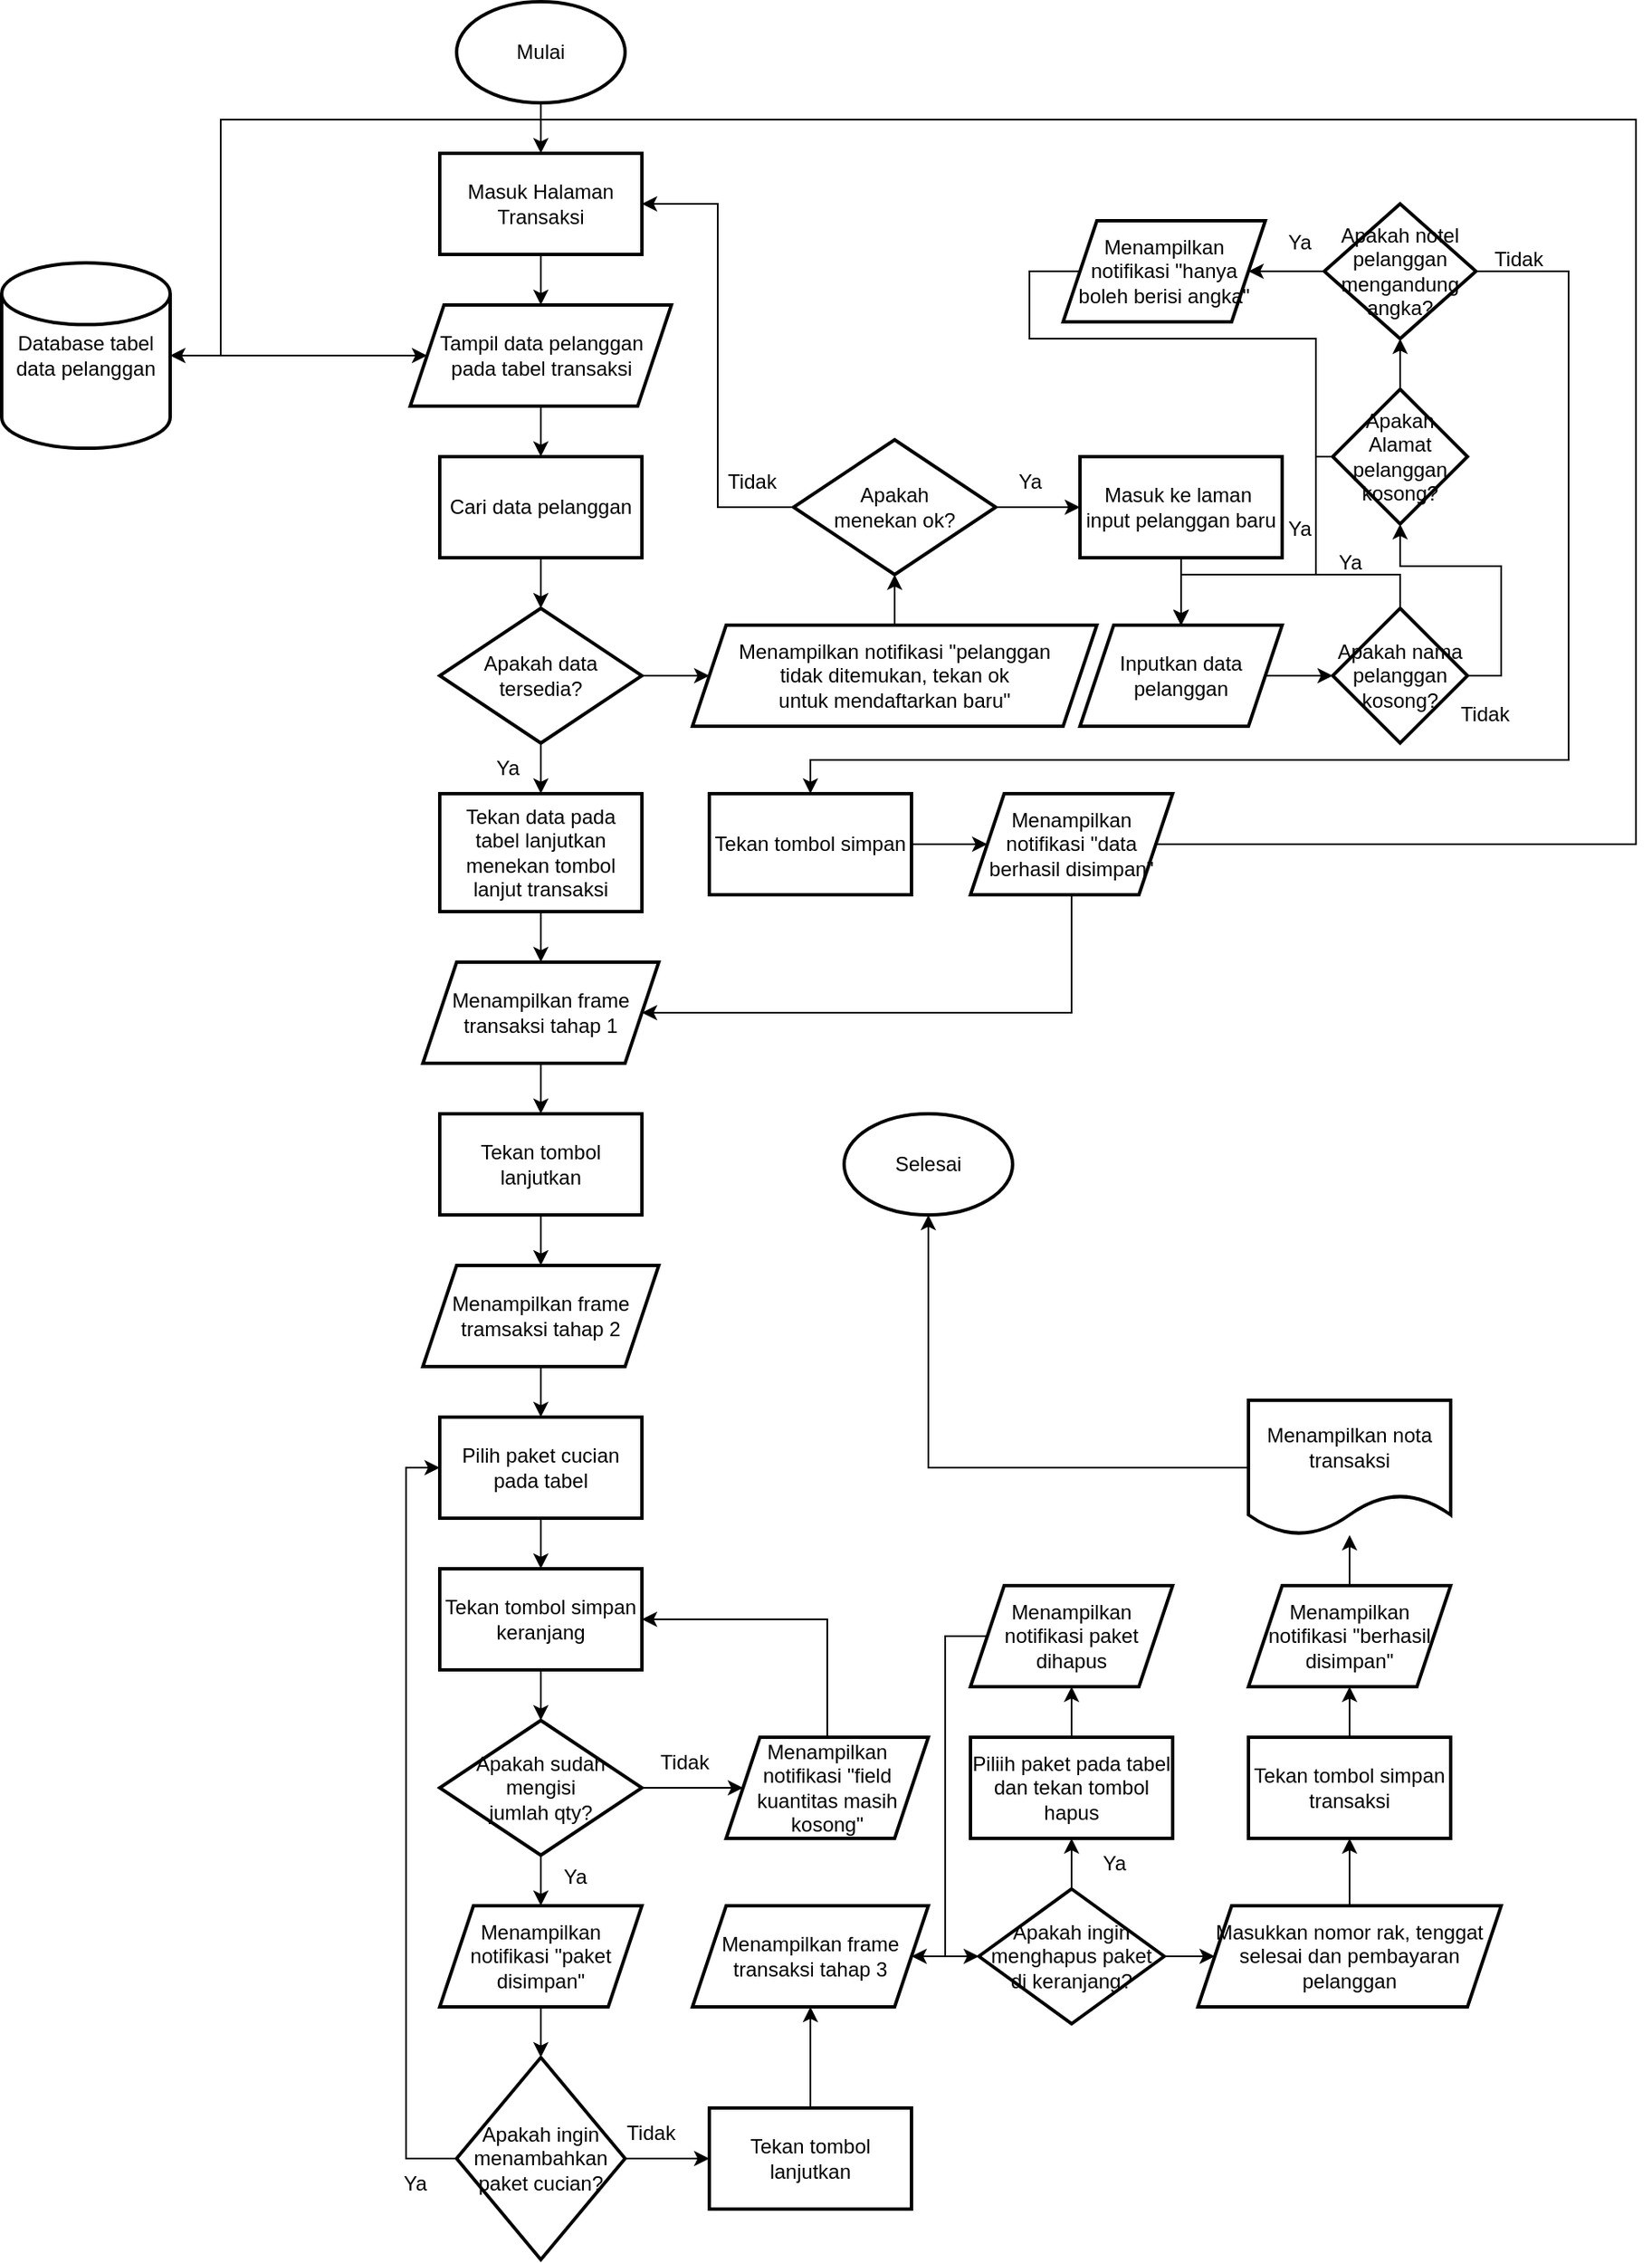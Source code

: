 <mxfile version="21.3.8" type="device">
  <diagram name="Page-1" id="VB5oJ_mPCwFUuGtg5y6U">
    <mxGraphModel dx="1257" dy="660" grid="1" gridSize="10" guides="1" tooltips="1" connect="1" arrows="1" fold="1" page="1" pageScale="1" pageWidth="850" pageHeight="1100" math="0" shadow="0">
      <root>
        <mxCell id="0" />
        <mxCell id="1" parent="0" />
        <mxCell id="tGeZQTuuQTeASp7AfzHy-5" value="" style="edgeStyle=orthogonalEdgeStyle;rounded=0;orthogonalLoop=1;jettySize=auto;html=1;" edge="1" parent="1" source="tGeZQTuuQTeASp7AfzHy-1" target="tGeZQTuuQTeASp7AfzHy-4">
          <mxGeometry relative="1" as="geometry" />
        </mxCell>
        <mxCell id="tGeZQTuuQTeASp7AfzHy-1" value="Mulai" style="strokeWidth=2;html=1;shape=mxgraph.flowchart.start_1;whiteSpace=wrap;" vertex="1" parent="1">
          <mxGeometry x="340" y="30" width="100" height="60" as="geometry" />
        </mxCell>
        <mxCell id="tGeZQTuuQTeASp7AfzHy-11" value="" style="edgeStyle=orthogonalEdgeStyle;rounded=0;orthogonalLoop=1;jettySize=auto;html=1;" edge="1" parent="1" source="tGeZQTuuQTeASp7AfzHy-4" target="tGeZQTuuQTeASp7AfzHy-10">
          <mxGeometry relative="1" as="geometry" />
        </mxCell>
        <mxCell id="tGeZQTuuQTeASp7AfzHy-4" value="Masuk Halaman Transaksi" style="whiteSpace=wrap;html=1;strokeWidth=2;" vertex="1" parent="1">
          <mxGeometry x="330" y="120" width="120" height="60" as="geometry" />
        </mxCell>
        <mxCell id="tGeZQTuuQTeASp7AfzHy-18" value="" style="edgeStyle=orthogonalEdgeStyle;rounded=0;orthogonalLoop=1;jettySize=auto;html=1;" edge="1" parent="1" source="tGeZQTuuQTeASp7AfzHy-10" target="tGeZQTuuQTeASp7AfzHy-17">
          <mxGeometry relative="1" as="geometry" />
        </mxCell>
        <mxCell id="tGeZQTuuQTeASp7AfzHy-10" value="Tampil data pelanggan &lt;br&gt;pada tabel transaksi" style="shape=parallelogram;perimeter=parallelogramPerimeter;whiteSpace=wrap;html=1;fixedSize=1;strokeWidth=2;" vertex="1" parent="1">
          <mxGeometry x="312.5" y="210" width="155" height="60" as="geometry" />
        </mxCell>
        <mxCell id="tGeZQTuuQTeASp7AfzHy-16" style="edgeStyle=orthogonalEdgeStyle;rounded=0;orthogonalLoop=1;jettySize=auto;html=1;entryX=0;entryY=0.5;entryDx=0;entryDy=0;" edge="1" parent="1" source="tGeZQTuuQTeASp7AfzHy-15" target="tGeZQTuuQTeASp7AfzHy-10">
          <mxGeometry relative="1" as="geometry" />
        </mxCell>
        <mxCell id="tGeZQTuuQTeASp7AfzHy-15" value="Database tabel data pelanggan" style="strokeWidth=2;html=1;shape=mxgraph.flowchart.database;whiteSpace=wrap;" vertex="1" parent="1">
          <mxGeometry x="70" y="185" width="100" height="110" as="geometry" />
        </mxCell>
        <mxCell id="tGeZQTuuQTeASp7AfzHy-20" value="" style="edgeStyle=orthogonalEdgeStyle;rounded=0;orthogonalLoop=1;jettySize=auto;html=1;" edge="1" parent="1" source="tGeZQTuuQTeASp7AfzHy-17" target="tGeZQTuuQTeASp7AfzHy-19">
          <mxGeometry relative="1" as="geometry" />
        </mxCell>
        <mxCell id="tGeZQTuuQTeASp7AfzHy-17" value="Cari data pelanggan" style="whiteSpace=wrap;html=1;strokeWidth=2;" vertex="1" parent="1">
          <mxGeometry x="330" y="300" width="120" height="60" as="geometry" />
        </mxCell>
        <mxCell id="tGeZQTuuQTeASp7AfzHy-23" value="" style="edgeStyle=orthogonalEdgeStyle;rounded=0;orthogonalLoop=1;jettySize=auto;html=1;" edge="1" parent="1" source="tGeZQTuuQTeASp7AfzHy-19" target="tGeZQTuuQTeASp7AfzHy-22">
          <mxGeometry relative="1" as="geometry" />
        </mxCell>
        <mxCell id="tGeZQTuuQTeASp7AfzHy-26" value="" style="edgeStyle=orthogonalEdgeStyle;rounded=0;orthogonalLoop=1;jettySize=auto;html=1;" edge="1" parent="1" source="tGeZQTuuQTeASp7AfzHy-19" target="tGeZQTuuQTeASp7AfzHy-25">
          <mxGeometry relative="1" as="geometry" />
        </mxCell>
        <mxCell id="tGeZQTuuQTeASp7AfzHy-19" value="Apakah data tersedia?" style="rhombus;whiteSpace=wrap;html=1;strokeWidth=2;" vertex="1" parent="1">
          <mxGeometry x="330" y="390" width="120" height="80" as="geometry" />
        </mxCell>
        <mxCell id="tGeZQTuuQTeASp7AfzHy-36" value="" style="edgeStyle=orthogonalEdgeStyle;rounded=0;orthogonalLoop=1;jettySize=auto;html=1;" edge="1" parent="1" source="tGeZQTuuQTeASp7AfzHy-22" target="tGeZQTuuQTeASp7AfzHy-35">
          <mxGeometry relative="1" as="geometry" />
        </mxCell>
        <mxCell id="tGeZQTuuQTeASp7AfzHy-22" value="Tekan data pada tabel lanjutkan menekan tombol lanjut transaksi" style="whiteSpace=wrap;html=1;strokeWidth=2;" vertex="1" parent="1">
          <mxGeometry x="330" y="500" width="120" height="70" as="geometry" />
        </mxCell>
        <mxCell id="tGeZQTuuQTeASp7AfzHy-24" value="Ya" style="text;html=1;align=center;verticalAlign=middle;resizable=0;points=[];autosize=1;strokeColor=none;fillColor=none;" vertex="1" parent="1">
          <mxGeometry x="350" y="470" width="40" height="30" as="geometry" />
        </mxCell>
        <mxCell id="tGeZQTuuQTeASp7AfzHy-28" value="" style="edgeStyle=orthogonalEdgeStyle;rounded=0;orthogonalLoop=1;jettySize=auto;html=1;" edge="1" parent="1" source="tGeZQTuuQTeASp7AfzHy-25" target="tGeZQTuuQTeASp7AfzHy-27">
          <mxGeometry relative="1" as="geometry" />
        </mxCell>
        <mxCell id="tGeZQTuuQTeASp7AfzHy-25" value="Menampilkan notifikasi &quot;pelanggan &lt;br&gt;tidak ditemukan, tekan ok &lt;br&gt;untuk mendaftarkan baru&quot;" style="shape=parallelogram;perimeter=parallelogramPerimeter;whiteSpace=wrap;html=1;fixedSize=1;strokeWidth=2;" vertex="1" parent="1">
          <mxGeometry x="480" y="400" width="240" height="60" as="geometry" />
        </mxCell>
        <mxCell id="tGeZQTuuQTeASp7AfzHy-30" style="edgeStyle=orthogonalEdgeStyle;rounded=0;orthogonalLoop=1;jettySize=auto;html=1;exitX=0;exitY=0.5;exitDx=0;exitDy=0;entryX=1;entryY=0.5;entryDx=0;entryDy=0;" edge="1" parent="1" source="tGeZQTuuQTeASp7AfzHy-27" target="tGeZQTuuQTeASp7AfzHy-4">
          <mxGeometry relative="1" as="geometry" />
        </mxCell>
        <mxCell id="tGeZQTuuQTeASp7AfzHy-33" value="" style="edgeStyle=orthogonalEdgeStyle;rounded=0;orthogonalLoop=1;jettySize=auto;html=1;" edge="1" parent="1" source="tGeZQTuuQTeASp7AfzHy-27" target="tGeZQTuuQTeASp7AfzHy-32">
          <mxGeometry relative="1" as="geometry" />
        </mxCell>
        <mxCell id="tGeZQTuuQTeASp7AfzHy-27" value="Apakah&lt;br&gt;menekan ok?" style="rhombus;whiteSpace=wrap;html=1;strokeWidth=2;" vertex="1" parent="1">
          <mxGeometry x="540" y="290" width="120" height="80" as="geometry" />
        </mxCell>
        <mxCell id="tGeZQTuuQTeASp7AfzHy-31" value="Tidak" style="text;html=1;align=center;verticalAlign=middle;resizable=0;points=[];autosize=1;strokeColor=none;fillColor=none;" vertex="1" parent="1">
          <mxGeometry x="490" y="300" width="50" height="30" as="geometry" />
        </mxCell>
        <mxCell id="tGeZQTuuQTeASp7AfzHy-95" value="" style="edgeStyle=orthogonalEdgeStyle;rounded=0;orthogonalLoop=1;jettySize=auto;html=1;" edge="1" parent="1" source="tGeZQTuuQTeASp7AfzHy-32" target="tGeZQTuuQTeASp7AfzHy-94">
          <mxGeometry relative="1" as="geometry" />
        </mxCell>
        <mxCell id="tGeZQTuuQTeASp7AfzHy-32" value="Masuk ke laman&amp;nbsp;&lt;br&gt;input pelanggan baru" style="whiteSpace=wrap;html=1;strokeWidth=2;" vertex="1" parent="1">
          <mxGeometry x="710" y="300" width="120" height="60" as="geometry" />
        </mxCell>
        <mxCell id="tGeZQTuuQTeASp7AfzHy-34" value="Ya" style="text;html=1;align=center;verticalAlign=middle;resizable=0;points=[];autosize=1;strokeColor=none;fillColor=none;" vertex="1" parent="1">
          <mxGeometry x="660" y="300" width="40" height="30" as="geometry" />
        </mxCell>
        <mxCell id="tGeZQTuuQTeASp7AfzHy-38" value="" style="edgeStyle=orthogonalEdgeStyle;rounded=0;orthogonalLoop=1;jettySize=auto;html=1;" edge="1" parent="1" source="tGeZQTuuQTeASp7AfzHy-35" target="tGeZQTuuQTeASp7AfzHy-37">
          <mxGeometry relative="1" as="geometry" />
        </mxCell>
        <mxCell id="tGeZQTuuQTeASp7AfzHy-35" value="Menampilkan frame&lt;br&gt;transaksi tahap 1" style="shape=parallelogram;perimeter=parallelogramPerimeter;whiteSpace=wrap;html=1;fixedSize=1;strokeWidth=2;" vertex="1" parent="1">
          <mxGeometry x="320" y="600" width="140" height="60" as="geometry" />
        </mxCell>
        <mxCell id="tGeZQTuuQTeASp7AfzHy-40" value="" style="edgeStyle=orthogonalEdgeStyle;rounded=0;orthogonalLoop=1;jettySize=auto;html=1;" edge="1" parent="1" source="tGeZQTuuQTeASp7AfzHy-37" target="tGeZQTuuQTeASp7AfzHy-39">
          <mxGeometry relative="1" as="geometry" />
        </mxCell>
        <mxCell id="tGeZQTuuQTeASp7AfzHy-37" value="Tekan tombol lanjutkan" style="whiteSpace=wrap;html=1;strokeWidth=2;" vertex="1" parent="1">
          <mxGeometry x="330" y="690" width="120" height="60" as="geometry" />
        </mxCell>
        <mxCell id="tGeZQTuuQTeASp7AfzHy-42" value="" style="edgeStyle=orthogonalEdgeStyle;rounded=0;orthogonalLoop=1;jettySize=auto;html=1;" edge="1" parent="1" source="tGeZQTuuQTeASp7AfzHy-39" target="tGeZQTuuQTeASp7AfzHy-41">
          <mxGeometry relative="1" as="geometry" />
        </mxCell>
        <mxCell id="tGeZQTuuQTeASp7AfzHy-39" value="Menampilkan frame&lt;br&gt;tramsaksi tahap 2" style="shape=parallelogram;perimeter=parallelogramPerimeter;whiteSpace=wrap;html=1;fixedSize=1;strokeWidth=2;" vertex="1" parent="1">
          <mxGeometry x="320" y="780" width="140" height="60" as="geometry" />
        </mxCell>
        <mxCell id="tGeZQTuuQTeASp7AfzHy-48" value="" style="edgeStyle=orthogonalEdgeStyle;rounded=0;orthogonalLoop=1;jettySize=auto;html=1;" edge="1" parent="1" source="tGeZQTuuQTeASp7AfzHy-41" target="tGeZQTuuQTeASp7AfzHy-47">
          <mxGeometry relative="1" as="geometry" />
        </mxCell>
        <mxCell id="tGeZQTuuQTeASp7AfzHy-41" value="Pilih paket cucian pada tabel" style="whiteSpace=wrap;html=1;strokeWidth=2;" vertex="1" parent="1">
          <mxGeometry x="330" y="870" width="120" height="60" as="geometry" />
        </mxCell>
        <mxCell id="tGeZQTuuQTeASp7AfzHy-50" value="" style="edgeStyle=orthogonalEdgeStyle;rounded=0;orthogonalLoop=1;jettySize=auto;html=1;" edge="1" parent="1" source="tGeZQTuuQTeASp7AfzHy-47" target="tGeZQTuuQTeASp7AfzHy-49">
          <mxGeometry relative="1" as="geometry" />
        </mxCell>
        <mxCell id="tGeZQTuuQTeASp7AfzHy-47" value="Tekan tombol simpan keranjang" style="whiteSpace=wrap;html=1;strokeWidth=2;" vertex="1" parent="1">
          <mxGeometry x="330" y="960" width="120" height="60" as="geometry" />
        </mxCell>
        <mxCell id="tGeZQTuuQTeASp7AfzHy-52" value="" style="edgeStyle=orthogonalEdgeStyle;rounded=0;orthogonalLoop=1;jettySize=auto;html=1;" edge="1" parent="1" source="tGeZQTuuQTeASp7AfzHy-49" target="tGeZQTuuQTeASp7AfzHy-51">
          <mxGeometry relative="1" as="geometry" />
        </mxCell>
        <mxCell id="tGeZQTuuQTeASp7AfzHy-55" value="" style="edgeStyle=orthogonalEdgeStyle;rounded=0;orthogonalLoop=1;jettySize=auto;html=1;" edge="1" parent="1" source="tGeZQTuuQTeASp7AfzHy-49" target="tGeZQTuuQTeASp7AfzHy-54">
          <mxGeometry relative="1" as="geometry" />
        </mxCell>
        <mxCell id="tGeZQTuuQTeASp7AfzHy-49" value="Apakah sudah mengisi &lt;br&gt;jumlah qty?" style="rhombus;whiteSpace=wrap;html=1;strokeWidth=2;" vertex="1" parent="1">
          <mxGeometry x="330" y="1050" width="120" height="80" as="geometry" />
        </mxCell>
        <mxCell id="tGeZQTuuQTeASp7AfzHy-57" style="edgeStyle=orthogonalEdgeStyle;rounded=0;orthogonalLoop=1;jettySize=auto;html=1;exitX=0.5;exitY=0;exitDx=0;exitDy=0;entryX=1;entryY=0.5;entryDx=0;entryDy=0;" edge="1" parent="1" source="tGeZQTuuQTeASp7AfzHy-51" target="tGeZQTuuQTeASp7AfzHy-47">
          <mxGeometry relative="1" as="geometry" />
        </mxCell>
        <mxCell id="tGeZQTuuQTeASp7AfzHy-51" value="Menampilkan notifikasi &quot;field kuantitas masih kosong&quot;" style="shape=parallelogram;perimeter=parallelogramPerimeter;whiteSpace=wrap;html=1;fixedSize=1;strokeWidth=2;" vertex="1" parent="1">
          <mxGeometry x="500" y="1060" width="120" height="60" as="geometry" />
        </mxCell>
        <mxCell id="tGeZQTuuQTeASp7AfzHy-53" value="Tidak" style="text;html=1;align=center;verticalAlign=middle;resizable=0;points=[];autosize=1;strokeColor=none;fillColor=none;" vertex="1" parent="1">
          <mxGeometry x="450" y="1060" width="50" height="30" as="geometry" />
        </mxCell>
        <mxCell id="tGeZQTuuQTeASp7AfzHy-59" value="" style="edgeStyle=orthogonalEdgeStyle;rounded=0;orthogonalLoop=1;jettySize=auto;html=1;" edge="1" parent="1" source="tGeZQTuuQTeASp7AfzHy-54" target="tGeZQTuuQTeASp7AfzHy-58">
          <mxGeometry relative="1" as="geometry" />
        </mxCell>
        <mxCell id="tGeZQTuuQTeASp7AfzHy-54" value="Menampilkan notifikasi &quot;paket disimpan&quot;" style="shape=parallelogram;perimeter=parallelogramPerimeter;whiteSpace=wrap;html=1;fixedSize=1;strokeWidth=2;" vertex="1" parent="1">
          <mxGeometry x="330" y="1160" width="120" height="60" as="geometry" />
        </mxCell>
        <mxCell id="tGeZQTuuQTeASp7AfzHy-56" value="Ya" style="text;html=1;align=center;verticalAlign=middle;resizable=0;points=[];autosize=1;strokeColor=none;fillColor=none;" vertex="1" parent="1">
          <mxGeometry x="390" y="1128" width="40" height="30" as="geometry" />
        </mxCell>
        <mxCell id="tGeZQTuuQTeASp7AfzHy-60" style="edgeStyle=orthogonalEdgeStyle;rounded=0;orthogonalLoop=1;jettySize=auto;html=1;exitX=0;exitY=0.5;exitDx=0;exitDy=0;entryX=0;entryY=0.5;entryDx=0;entryDy=0;" edge="1" parent="1" source="tGeZQTuuQTeASp7AfzHy-58" target="tGeZQTuuQTeASp7AfzHy-41">
          <mxGeometry relative="1" as="geometry" />
        </mxCell>
        <mxCell id="tGeZQTuuQTeASp7AfzHy-63" value="" style="edgeStyle=orthogonalEdgeStyle;rounded=0;orthogonalLoop=1;jettySize=auto;html=1;" edge="1" parent="1" source="tGeZQTuuQTeASp7AfzHy-58" target="tGeZQTuuQTeASp7AfzHy-62">
          <mxGeometry relative="1" as="geometry" />
        </mxCell>
        <mxCell id="tGeZQTuuQTeASp7AfzHy-58" value="Apakah ingin menambahkan paket cucian?" style="rhombus;whiteSpace=wrap;html=1;strokeWidth=2;" vertex="1" parent="1">
          <mxGeometry x="340" y="1250" width="100" height="120" as="geometry" />
        </mxCell>
        <mxCell id="tGeZQTuuQTeASp7AfzHy-61" value="Ya" style="text;html=1;align=center;verticalAlign=middle;resizable=0;points=[];autosize=1;strokeColor=none;fillColor=none;" vertex="1" parent="1">
          <mxGeometry x="295" y="1310" width="40" height="30" as="geometry" />
        </mxCell>
        <mxCell id="tGeZQTuuQTeASp7AfzHy-71" value="" style="edgeStyle=orthogonalEdgeStyle;rounded=0;orthogonalLoop=1;jettySize=auto;html=1;" edge="1" parent="1" source="tGeZQTuuQTeASp7AfzHy-62" target="tGeZQTuuQTeASp7AfzHy-70">
          <mxGeometry relative="1" as="geometry" />
        </mxCell>
        <mxCell id="tGeZQTuuQTeASp7AfzHy-62" value="Tekan tombol lanjutkan" style="whiteSpace=wrap;html=1;strokeWidth=2;" vertex="1" parent="1">
          <mxGeometry x="490" y="1280" width="120" height="60" as="geometry" />
        </mxCell>
        <mxCell id="tGeZQTuuQTeASp7AfzHy-64" value="Tidak" style="text;html=1;align=center;verticalAlign=middle;resizable=0;points=[];autosize=1;strokeColor=none;fillColor=none;" vertex="1" parent="1">
          <mxGeometry x="430" y="1280" width="50" height="30" as="geometry" />
        </mxCell>
        <mxCell id="tGeZQTuuQTeASp7AfzHy-75" value="" style="edgeStyle=orthogonalEdgeStyle;rounded=0;orthogonalLoop=1;jettySize=auto;html=1;" edge="1" parent="1" source="tGeZQTuuQTeASp7AfzHy-70" target="tGeZQTuuQTeASp7AfzHy-74">
          <mxGeometry relative="1" as="geometry" />
        </mxCell>
        <mxCell id="tGeZQTuuQTeASp7AfzHy-70" value="Menampilkan frame transaksi tahap 3" style="shape=parallelogram;perimeter=parallelogramPerimeter;whiteSpace=wrap;html=1;fixedSize=1;strokeWidth=2;" vertex="1" parent="1">
          <mxGeometry x="480" y="1160" width="140" height="60" as="geometry" />
        </mxCell>
        <mxCell id="tGeZQTuuQTeASp7AfzHy-77" value="" style="edgeStyle=orthogonalEdgeStyle;rounded=0;orthogonalLoop=1;jettySize=auto;html=1;" edge="1" parent="1" source="tGeZQTuuQTeASp7AfzHy-74" target="tGeZQTuuQTeASp7AfzHy-76">
          <mxGeometry relative="1" as="geometry" />
        </mxCell>
        <mxCell id="tGeZQTuuQTeASp7AfzHy-87" value="" style="edgeStyle=orthogonalEdgeStyle;rounded=0;orthogonalLoop=1;jettySize=auto;html=1;" edge="1" parent="1" source="tGeZQTuuQTeASp7AfzHy-74" target="tGeZQTuuQTeASp7AfzHy-86">
          <mxGeometry relative="1" as="geometry" />
        </mxCell>
        <mxCell id="tGeZQTuuQTeASp7AfzHy-74" value="Apakah ingin menghapus paket di keranjang?" style="rhombus;whiteSpace=wrap;html=1;strokeWidth=2;" vertex="1" parent="1">
          <mxGeometry x="650" y="1150" width="110" height="80" as="geometry" />
        </mxCell>
        <mxCell id="tGeZQTuuQTeASp7AfzHy-79" value="" style="edgeStyle=orthogonalEdgeStyle;rounded=0;orthogonalLoop=1;jettySize=auto;html=1;" edge="1" parent="1" source="tGeZQTuuQTeASp7AfzHy-76" target="tGeZQTuuQTeASp7AfzHy-78">
          <mxGeometry relative="1" as="geometry" />
        </mxCell>
        <mxCell id="tGeZQTuuQTeASp7AfzHy-76" value="Piliih paket pada tabel dan tekan tombol hapus" style="whiteSpace=wrap;html=1;strokeWidth=2;" vertex="1" parent="1">
          <mxGeometry x="645" y="1060" width="120" height="60" as="geometry" />
        </mxCell>
        <mxCell id="tGeZQTuuQTeASp7AfzHy-83" style="edgeStyle=orthogonalEdgeStyle;rounded=0;orthogonalLoop=1;jettySize=auto;html=1;exitX=0;exitY=0.5;exitDx=0;exitDy=0;" edge="1" parent="1" source="tGeZQTuuQTeASp7AfzHy-78" target="tGeZQTuuQTeASp7AfzHy-70">
          <mxGeometry relative="1" as="geometry">
            <Array as="points">
              <mxPoint x="630" y="1000" />
              <mxPoint x="630" y="1190" />
            </Array>
          </mxGeometry>
        </mxCell>
        <mxCell id="tGeZQTuuQTeASp7AfzHy-78" value="Menampilkan notifikasi paket dihapus" style="shape=parallelogram;perimeter=parallelogramPerimeter;whiteSpace=wrap;html=1;fixedSize=1;strokeWidth=2;" vertex="1" parent="1">
          <mxGeometry x="645" y="970" width="120" height="60" as="geometry" />
        </mxCell>
        <mxCell id="tGeZQTuuQTeASp7AfzHy-80" value="Ya" style="text;html=1;align=center;verticalAlign=middle;resizable=0;points=[];autosize=1;strokeColor=none;fillColor=none;" vertex="1" parent="1">
          <mxGeometry x="710" y="1120" width="40" height="30" as="geometry" />
        </mxCell>
        <mxCell id="tGeZQTuuQTeASp7AfzHy-89" value="" style="edgeStyle=orthogonalEdgeStyle;rounded=0;orthogonalLoop=1;jettySize=auto;html=1;" edge="1" parent="1" source="tGeZQTuuQTeASp7AfzHy-86" target="tGeZQTuuQTeASp7AfzHy-88">
          <mxGeometry relative="1" as="geometry" />
        </mxCell>
        <mxCell id="tGeZQTuuQTeASp7AfzHy-86" value="Masukkan nomor rak, tenggat selesai dan pembayaran pelanggan" style="shape=parallelogram;perimeter=parallelogramPerimeter;whiteSpace=wrap;html=1;fixedSize=1;strokeWidth=2;" vertex="1" parent="1">
          <mxGeometry x="780" y="1160" width="180" height="60" as="geometry" />
        </mxCell>
        <mxCell id="tGeZQTuuQTeASp7AfzHy-91" value="" style="edgeStyle=orthogonalEdgeStyle;rounded=0;orthogonalLoop=1;jettySize=auto;html=1;" edge="1" parent="1" source="tGeZQTuuQTeASp7AfzHy-88" target="tGeZQTuuQTeASp7AfzHy-90">
          <mxGeometry relative="1" as="geometry" />
        </mxCell>
        <mxCell id="tGeZQTuuQTeASp7AfzHy-88" value="Tekan tombol simpan transaksi" style="whiteSpace=wrap;html=1;strokeWidth=2;" vertex="1" parent="1">
          <mxGeometry x="810" y="1060" width="120" height="60" as="geometry" />
        </mxCell>
        <mxCell id="tGeZQTuuQTeASp7AfzHy-93" value="" style="edgeStyle=orthogonalEdgeStyle;rounded=0;orthogonalLoop=1;jettySize=auto;html=1;" edge="1" parent="1" source="tGeZQTuuQTeASp7AfzHy-90" target="tGeZQTuuQTeASp7AfzHy-92">
          <mxGeometry relative="1" as="geometry" />
        </mxCell>
        <mxCell id="tGeZQTuuQTeASp7AfzHy-90" value="Menampilkan notifikasi &quot;berhasil disimpan&quot;" style="shape=parallelogram;perimeter=parallelogramPerimeter;whiteSpace=wrap;html=1;fixedSize=1;strokeWidth=2;" vertex="1" parent="1">
          <mxGeometry x="810" y="970" width="120" height="60" as="geometry" />
        </mxCell>
        <mxCell id="tGeZQTuuQTeASp7AfzHy-133" value="" style="edgeStyle=orthogonalEdgeStyle;rounded=0;orthogonalLoop=1;jettySize=auto;html=1;" edge="1" parent="1" source="tGeZQTuuQTeASp7AfzHy-92" target="tGeZQTuuQTeASp7AfzHy-132">
          <mxGeometry relative="1" as="geometry" />
        </mxCell>
        <mxCell id="tGeZQTuuQTeASp7AfzHy-92" value="Menampilkan nota transaksi" style="shape=document;whiteSpace=wrap;html=1;boundedLbl=1;strokeWidth=2;" vertex="1" parent="1">
          <mxGeometry x="810" y="860" width="120" height="80" as="geometry" />
        </mxCell>
        <mxCell id="tGeZQTuuQTeASp7AfzHy-101" style="edgeStyle=orthogonalEdgeStyle;rounded=0;orthogonalLoop=1;jettySize=auto;html=1;exitX=1;exitY=0.5;exitDx=0;exitDy=0;" edge="1" parent="1" source="tGeZQTuuQTeASp7AfzHy-94" target="tGeZQTuuQTeASp7AfzHy-96">
          <mxGeometry relative="1" as="geometry" />
        </mxCell>
        <mxCell id="tGeZQTuuQTeASp7AfzHy-94" value="Inputkan data pelanggan" style="shape=parallelogram;perimeter=parallelogramPerimeter;whiteSpace=wrap;html=1;fixedSize=1;strokeWidth=2;" vertex="1" parent="1">
          <mxGeometry x="710" y="400" width="120" height="60" as="geometry" />
        </mxCell>
        <mxCell id="tGeZQTuuQTeASp7AfzHy-103" style="edgeStyle=orthogonalEdgeStyle;rounded=0;orthogonalLoop=1;jettySize=auto;html=1;exitX=0.5;exitY=0;exitDx=0;exitDy=0;entryX=0.5;entryY=0;entryDx=0;entryDy=0;" edge="1" parent="1" source="tGeZQTuuQTeASp7AfzHy-96" target="tGeZQTuuQTeASp7AfzHy-94">
          <mxGeometry relative="1" as="geometry" />
        </mxCell>
        <mxCell id="tGeZQTuuQTeASp7AfzHy-108" style="edgeStyle=orthogonalEdgeStyle;rounded=0;orthogonalLoop=1;jettySize=auto;html=1;exitX=1;exitY=0.5;exitDx=0;exitDy=0;entryX=0.5;entryY=1;entryDx=0;entryDy=0;" edge="1" parent="1" source="tGeZQTuuQTeASp7AfzHy-96" target="tGeZQTuuQTeASp7AfzHy-105">
          <mxGeometry relative="1" as="geometry" />
        </mxCell>
        <mxCell id="tGeZQTuuQTeASp7AfzHy-96" value="Apakah nama pelanggan kosong?" style="rhombus;whiteSpace=wrap;html=1;strokeWidth=2;" vertex="1" parent="1">
          <mxGeometry x="860" y="390" width="80" height="80" as="geometry" />
        </mxCell>
        <mxCell id="tGeZQTuuQTeASp7AfzHy-104" value="Ya" style="text;html=1;align=center;verticalAlign=middle;resizable=0;points=[];autosize=1;strokeColor=none;fillColor=none;" vertex="1" parent="1">
          <mxGeometry x="850" y="348" width="40" height="30" as="geometry" />
        </mxCell>
        <mxCell id="tGeZQTuuQTeASp7AfzHy-111" style="edgeStyle=orthogonalEdgeStyle;rounded=0;orthogonalLoop=1;jettySize=auto;html=1;exitX=0;exitY=0.5;exitDx=0;exitDy=0;entryX=0.5;entryY=0;entryDx=0;entryDy=0;" edge="1" parent="1" source="tGeZQTuuQTeASp7AfzHy-105" target="tGeZQTuuQTeASp7AfzHy-94">
          <mxGeometry relative="1" as="geometry">
            <Array as="points">
              <mxPoint x="850" y="300" />
              <mxPoint x="850" y="370" />
              <mxPoint x="770" y="370" />
            </Array>
          </mxGeometry>
        </mxCell>
        <mxCell id="tGeZQTuuQTeASp7AfzHy-114" value="" style="edgeStyle=orthogonalEdgeStyle;rounded=0;orthogonalLoop=1;jettySize=auto;html=1;" edge="1" parent="1" source="tGeZQTuuQTeASp7AfzHy-105" target="tGeZQTuuQTeASp7AfzHy-113">
          <mxGeometry relative="1" as="geometry" />
        </mxCell>
        <mxCell id="tGeZQTuuQTeASp7AfzHy-105" value="Apakah Alamat pelanggan kosong?" style="rhombus;whiteSpace=wrap;html=1;strokeWidth=2;" vertex="1" parent="1">
          <mxGeometry x="860" y="260" width="80" height="80" as="geometry" />
        </mxCell>
        <mxCell id="tGeZQTuuQTeASp7AfzHy-109" value="Tidak" style="text;html=1;align=center;verticalAlign=middle;resizable=0;points=[];autosize=1;strokeColor=none;fillColor=none;" vertex="1" parent="1">
          <mxGeometry x="925" y="438" width="50" height="30" as="geometry" />
        </mxCell>
        <mxCell id="tGeZQTuuQTeASp7AfzHy-112" value="Ya" style="text;html=1;align=center;verticalAlign=middle;resizable=0;points=[];autosize=1;strokeColor=none;fillColor=none;" vertex="1" parent="1">
          <mxGeometry x="820" y="328" width="40" height="30" as="geometry" />
        </mxCell>
        <mxCell id="tGeZQTuuQTeASp7AfzHy-116" value="" style="edgeStyle=orthogonalEdgeStyle;rounded=0;orthogonalLoop=1;jettySize=auto;html=1;" edge="1" parent="1" source="tGeZQTuuQTeASp7AfzHy-113" target="tGeZQTuuQTeASp7AfzHy-115">
          <mxGeometry relative="1" as="geometry" />
        </mxCell>
        <mxCell id="tGeZQTuuQTeASp7AfzHy-124" value="" style="edgeStyle=orthogonalEdgeStyle;rounded=0;orthogonalLoop=1;jettySize=auto;html=1;" edge="1" parent="1" source="tGeZQTuuQTeASp7AfzHy-113" target="tGeZQTuuQTeASp7AfzHy-123">
          <mxGeometry relative="1" as="geometry">
            <Array as="points">
              <mxPoint x="1000" y="190" />
              <mxPoint x="1000" y="480" />
              <mxPoint x="550" y="480" />
            </Array>
          </mxGeometry>
        </mxCell>
        <mxCell id="tGeZQTuuQTeASp7AfzHy-113" value="Apakah notel pelanggan mengandung angka?" style="rhombus;whiteSpace=wrap;html=1;strokeWidth=2;" vertex="1" parent="1">
          <mxGeometry x="855" y="150" width="90" height="80" as="geometry" />
        </mxCell>
        <mxCell id="tGeZQTuuQTeASp7AfzHy-119" style="edgeStyle=orthogonalEdgeStyle;rounded=0;orthogonalLoop=1;jettySize=auto;html=1;exitX=0;exitY=0.5;exitDx=0;exitDy=0;entryX=0.5;entryY=0;entryDx=0;entryDy=0;" edge="1" parent="1" source="tGeZQTuuQTeASp7AfzHy-115" target="tGeZQTuuQTeASp7AfzHy-94">
          <mxGeometry relative="1" as="geometry">
            <Array as="points">
              <mxPoint x="680" y="190" />
              <mxPoint x="680" y="230" />
              <mxPoint x="850" y="230" />
              <mxPoint x="850" y="370" />
              <mxPoint x="770" y="370" />
            </Array>
          </mxGeometry>
        </mxCell>
        <mxCell id="tGeZQTuuQTeASp7AfzHy-115" value="Menampilkan notifikasi &quot;hanya boleh berisi angka&quot;" style="shape=parallelogram;perimeter=parallelogramPerimeter;whiteSpace=wrap;html=1;fixedSize=1;strokeWidth=2;" vertex="1" parent="1">
          <mxGeometry x="700" y="160" width="120" height="60" as="geometry" />
        </mxCell>
        <mxCell id="tGeZQTuuQTeASp7AfzHy-120" value="Ya" style="text;html=1;align=center;verticalAlign=middle;resizable=0;points=[];autosize=1;strokeColor=none;fillColor=none;" vertex="1" parent="1">
          <mxGeometry x="820" y="158" width="40" height="30" as="geometry" />
        </mxCell>
        <mxCell id="tGeZQTuuQTeASp7AfzHy-127" value="" style="edgeStyle=orthogonalEdgeStyle;rounded=0;orthogonalLoop=1;jettySize=auto;html=1;" edge="1" parent="1" source="tGeZQTuuQTeASp7AfzHy-123" target="tGeZQTuuQTeASp7AfzHy-126">
          <mxGeometry relative="1" as="geometry" />
        </mxCell>
        <mxCell id="tGeZQTuuQTeASp7AfzHy-123" value="Tekan tombol simpan" style="whiteSpace=wrap;html=1;strokeWidth=2;" vertex="1" parent="1">
          <mxGeometry x="490" y="500" width="120" height="60" as="geometry" />
        </mxCell>
        <mxCell id="tGeZQTuuQTeASp7AfzHy-125" value="Tidak" style="text;html=1;align=center;verticalAlign=middle;resizable=0;points=[];autosize=1;strokeColor=none;fillColor=none;" vertex="1" parent="1">
          <mxGeometry x="945" y="168" width="50" height="30" as="geometry" />
        </mxCell>
        <mxCell id="tGeZQTuuQTeASp7AfzHy-129" style="edgeStyle=orthogonalEdgeStyle;rounded=0;orthogonalLoop=1;jettySize=auto;html=1;exitX=1;exitY=0.5;exitDx=0;exitDy=0;entryX=1;entryY=0.5;entryDx=0;entryDy=0;entryPerimeter=0;" edge="1" parent="1" source="tGeZQTuuQTeASp7AfzHy-126" target="tGeZQTuuQTeASp7AfzHy-15">
          <mxGeometry relative="1" as="geometry">
            <Array as="points">
              <mxPoint x="1040" y="530" />
              <mxPoint x="1040" y="100" />
              <mxPoint x="200" y="100" />
              <mxPoint x="200" y="240" />
            </Array>
          </mxGeometry>
        </mxCell>
        <mxCell id="tGeZQTuuQTeASp7AfzHy-131" style="edgeStyle=orthogonalEdgeStyle;rounded=0;orthogonalLoop=1;jettySize=auto;html=1;exitX=0.5;exitY=1;exitDx=0;exitDy=0;entryX=1;entryY=0.5;entryDx=0;entryDy=0;" edge="1" parent="1" source="tGeZQTuuQTeASp7AfzHy-126" target="tGeZQTuuQTeASp7AfzHy-35">
          <mxGeometry relative="1" as="geometry">
            <Array as="points">
              <mxPoint x="705" y="630" />
            </Array>
          </mxGeometry>
        </mxCell>
        <mxCell id="tGeZQTuuQTeASp7AfzHy-126" value="Menampilkan notifikasi &quot;data berhasil disimpan&quot;" style="shape=parallelogram;perimeter=parallelogramPerimeter;whiteSpace=wrap;html=1;fixedSize=1;strokeWidth=2;" vertex="1" parent="1">
          <mxGeometry x="645" y="500" width="120" height="60" as="geometry" />
        </mxCell>
        <mxCell id="tGeZQTuuQTeASp7AfzHy-132" value="Selesai" style="strokeWidth=2;html=1;shape=mxgraph.flowchart.start_1;whiteSpace=wrap;" vertex="1" parent="1">
          <mxGeometry x="570" y="690" width="100" height="60" as="geometry" />
        </mxCell>
      </root>
    </mxGraphModel>
  </diagram>
</mxfile>
